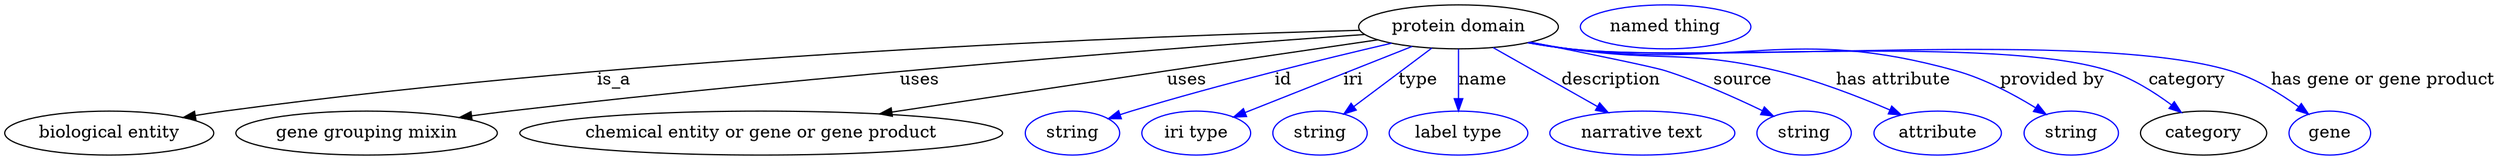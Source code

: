 digraph {
	graph [bb="0,0,2029.1,123"];
	node [label="\N"];
	"protein domain"	[height=0.5,
		label="protein domain",
		pos="1185.1,105",
		width=2.2567];
	"biological entity"	[height=0.5,
		pos="85.142,18",
		width=2.3651];
	"protein domain" -> "biological entity"	[label=is_a,
		lp="496.14,61.5",
		pos="e,145.44,30.734 1104.6,102.18 933.45,97.533 521.34,82.108 179.14,36 171.46,34.965 163.44,33.74 155.48,32.43"];
	"gene grouping mixin"	[height=0.5,
		pos="295.14,18",
		width=2.9608];
	"protein domain" -> "gene grouping mixin"	[label=uses,
		lp="746.64,61.5",
		pos="e,370.87,30.743 1108.9,98.774 969.95,88.919 666.2,65.868 411.14,36 401.36,34.855 391.14,33.535 380.98,32.148"];
	"chemical entity or gene or gene product"	[height=0.5,
		pos="617.14,18",
		width=5.4703];
	"protein domain" -> "chemical entity or gene or gene product"	[label=uses,
		lp="963.64,61.5",
		pos="e,713.51,33.715 1119.2,94.383 1071.4,87.395 1005.3,77.679 947.14,69 872.48,57.854 788.34,45.103 723.71,35.267"];
	id	[color=blue,
		height=0.5,
		label=string,
		pos="870.14,18",
		width=1.0652];
	"protein domain" -> id	[color=blue,
		label=id,
		lp="1042.1,61.5",
		pos="e,899.19,29.766 1130.5,91.63 1076.3,78.982 990.92,58.104 918.14,36 915.05,35.062 911.87,34.046 908.68,32.993",
		style=solid];
	iri	[color=blue,
		height=0.5,
		label="iri type",
		pos="971.14,18",
		width=1.2277];
	"protein domain" -> iri	[color=blue,
		label=iri,
		lp="1099.1,61.5",
		pos="e,1001.6,31.103 1147.4,88.999 1109.1,73.797 1050.1,50.369 1011.1,34.864",
		style=solid];
	type	[color=blue,
		height=0.5,
		label=string,
		pos="1072.1,18",
		width=1.0652];
	"protein domain" -> type	[color=blue,
		label=type,
		lp="1152.1,61.5",
		pos="e,1091.6,33.636 1163.4,87.611 1145.3,73.996 1119.4,54.542 1099.8,39.825",
		style=solid];
	name	[color=blue,
		height=0.5,
		label="label type",
		pos="1185.1,18",
		width=1.5707];
	"protein domain" -> name	[color=blue,
		label=name,
		lp="1205.1,61.5",
		pos="e,1185.1,36.175 1185.1,86.799 1185.1,75.163 1185.1,59.548 1185.1,46.237",
		style=solid];
	description	[color=blue,
		height=0.5,
		label="narrative text",
		pos="1335.1,18",
		width=2.0943];
	"protein domain" -> description	[color=blue,
		label=description,
		lp="1309.6,61.5",
		pos="e,1307.3,34.772 1213.4,88.012 1237.4,74.375 1272.2,54.675 1298.4,39.811",
		style=solid];
	source	[color=blue,
		height=0.5,
		label=string,
		pos="1467.1,18",
		width=1.0652];
	"protein domain" -> source	[color=blue,
		label=source,
		lp="1417.1,61.5",
		pos="e,1442.2,31.9 1243.9,92.465 1288.4,83.631 1343.6,72.398 1354.1,69 1381.4,60.267 1410.9,47.075 1432.9,36.434",
		style=solid];
	"has attribute"	[color=blue,
		height=0.5,
		label=attribute,
		pos="1575.1,18",
		width=1.4443];
	"protein domain" -> "has attribute"	[color=blue,
		label="has attribute",
		lp="1540.1,61.5",
		pos="e,1545.6,32.905 1243.1,92.332 1253.7,90.398 1264.8,88.528 1275.1,87 1350.3,75.94 1371.3,86.789 1445.1,69 1476.7,61.394 1511,48.002 \
1536.4,36.991",
		style=solid];
	"provided by"	[color=blue,
		height=0.5,
		label=string,
		pos="1683.1,18",
		width=1.0652];
	"protein domain" -> "provided by"	[color=blue,
		label="provided by",
		lp="1668.6,61.5",
		pos="e,1662.7,33.541 1242.1,92.087 1253,90.129 1264.4,88.314 1275.1,87 1345,78.455 1523.5,88.259 1591.1,69 1613.6,62.599 1636.7,50.014 \
1654.2,39.072",
		style=solid];
	category	[height=0.5,
		pos="1791.1,18",
		width=1.4263];
	"protein domain" -> category	[color=blue,
		label=category,
		lp="1778.6,61.5",
		pos="e,1773,35.091 1241.6,92.033 1252.7,90.055 1264.2,88.246 1275.1,87 1372.4,75.889 1622,98.983 1715.1,69 1733.2,63.189 1751,51.829 \
1764.9,41.404",
		style=solid];
	"has gene or gene product"	[color=blue,
		height=0.5,
		label=gene,
		pos="1893.1,18",
		width=0.92075];
	"protein domain" -> "has gene or gene product"	[color=blue,
		label="has gene or gene product",
		lp="1937.6,61.5",
		pos="e,1876,33.693 1241.6,91.968 1252.7,89.995 1264.2,88.205 1275.1,87 1394.3,73.839 1699.6,104.28 1814.1,69 1833.7,62.968 1853.2,50.729 \
1867.9,39.869",
		style=solid];
	"named thing_category"	[color=blue,
		height=0.5,
		label="named thing",
		pos="1354.1,105",
		width=1.9318];
}
